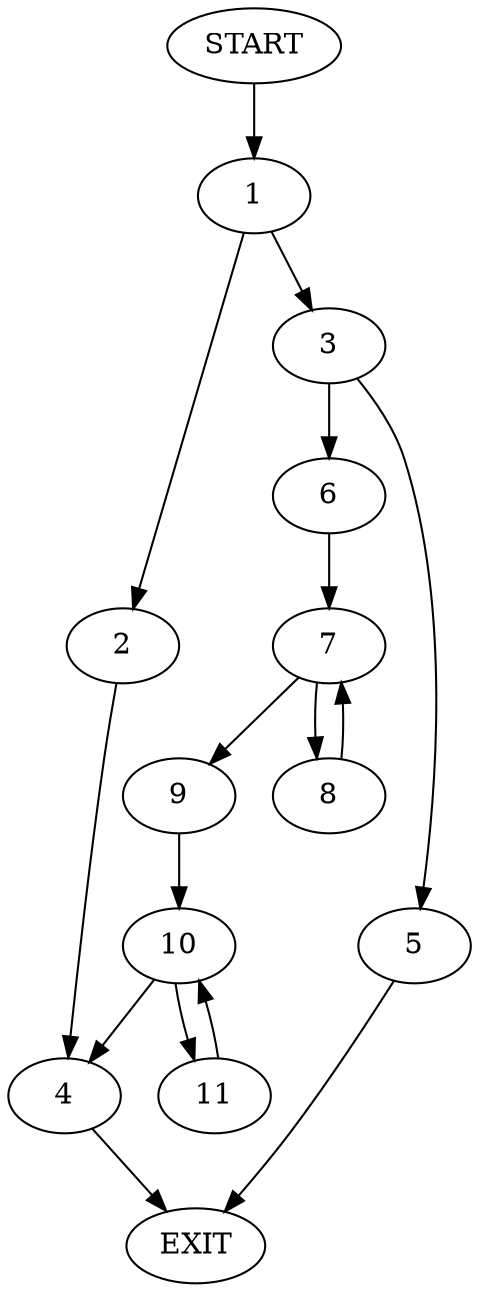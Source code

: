 digraph {
0 [label="START"]
12 [label="EXIT"]
0 -> 1
1 -> 2
1 -> 3
2 -> 4
3 -> 5
3 -> 6
4 -> 12
5 -> 12
6 -> 7
7 -> 8
7 -> 9
8 -> 7
9 -> 10
10 -> 11
10 -> 4
11 -> 10
}
